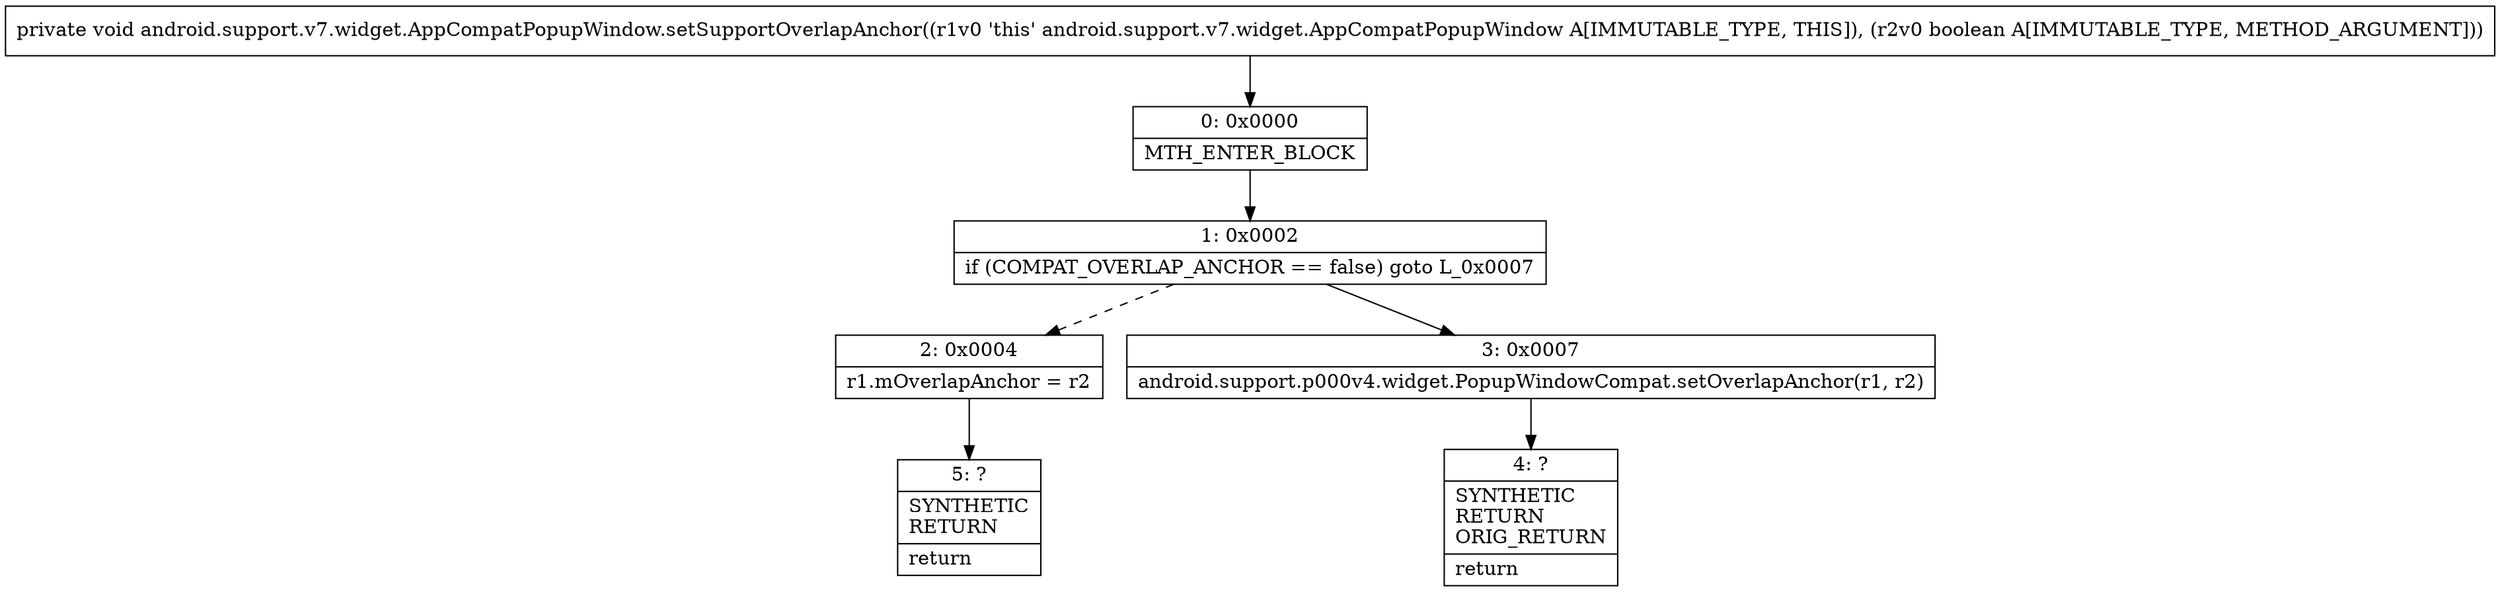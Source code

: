 digraph "CFG forandroid.support.v7.widget.AppCompatPopupWindow.setSupportOverlapAnchor(Z)V" {
Node_0 [shape=record,label="{0\:\ 0x0000|MTH_ENTER_BLOCK\l}"];
Node_1 [shape=record,label="{1\:\ 0x0002|if (COMPAT_OVERLAP_ANCHOR == false) goto L_0x0007\l}"];
Node_2 [shape=record,label="{2\:\ 0x0004|r1.mOverlapAnchor = r2\l}"];
Node_3 [shape=record,label="{3\:\ 0x0007|android.support.p000v4.widget.PopupWindowCompat.setOverlapAnchor(r1, r2)\l}"];
Node_4 [shape=record,label="{4\:\ ?|SYNTHETIC\lRETURN\lORIG_RETURN\l|return\l}"];
Node_5 [shape=record,label="{5\:\ ?|SYNTHETIC\lRETURN\l|return\l}"];
MethodNode[shape=record,label="{private void android.support.v7.widget.AppCompatPopupWindow.setSupportOverlapAnchor((r1v0 'this' android.support.v7.widget.AppCompatPopupWindow A[IMMUTABLE_TYPE, THIS]), (r2v0 boolean A[IMMUTABLE_TYPE, METHOD_ARGUMENT])) }"];
MethodNode -> Node_0;
Node_0 -> Node_1;
Node_1 -> Node_2[style=dashed];
Node_1 -> Node_3;
Node_2 -> Node_5;
Node_3 -> Node_4;
}

